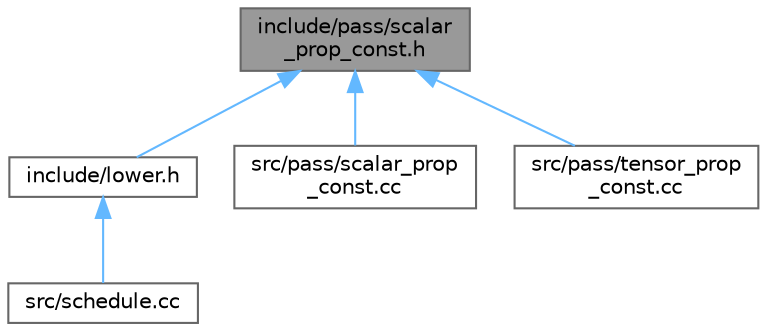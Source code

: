 digraph "include/pass/scalar_prop_const.h"
{
 // LATEX_PDF_SIZE
  bgcolor="transparent";
  edge [fontname=Helvetica,fontsize=10,labelfontname=Helvetica,labelfontsize=10];
  node [fontname=Helvetica,fontsize=10,shape=box,height=0.2,width=0.4];
  Node1 [label="include/pass/scalar\l_prop_const.h",height=0.2,width=0.4,color="gray40", fillcolor="grey60", style="filled", fontcolor="black",tooltip=" "];
  Node1 -> Node2 [dir="back",color="steelblue1",style="solid"];
  Node2 [label="include/lower.h",height=0.2,width=0.4,color="grey40", fillcolor="white", style="filled",URL="$lower_8h.html",tooltip=" "];
  Node2 -> Node3 [dir="back",color="steelblue1",style="solid"];
  Node3 [label="src/schedule.cc",height=0.2,width=0.4,color="grey40", fillcolor="white", style="filled",URL="$schedule_8cc.html",tooltip=" "];
  Node1 -> Node4 [dir="back",color="steelblue1",style="solid"];
  Node4 [label="src/pass/scalar_prop\l_const.cc",height=0.2,width=0.4,color="grey40", fillcolor="white", style="filled",URL="$scalar__prop__const_8cc.html",tooltip=" "];
  Node1 -> Node5 [dir="back",color="steelblue1",style="solid"];
  Node5 [label="src/pass/tensor_prop\l_const.cc",height=0.2,width=0.4,color="grey40", fillcolor="white", style="filled",URL="$tensor__prop__const_8cc.html",tooltip=" "];
}
